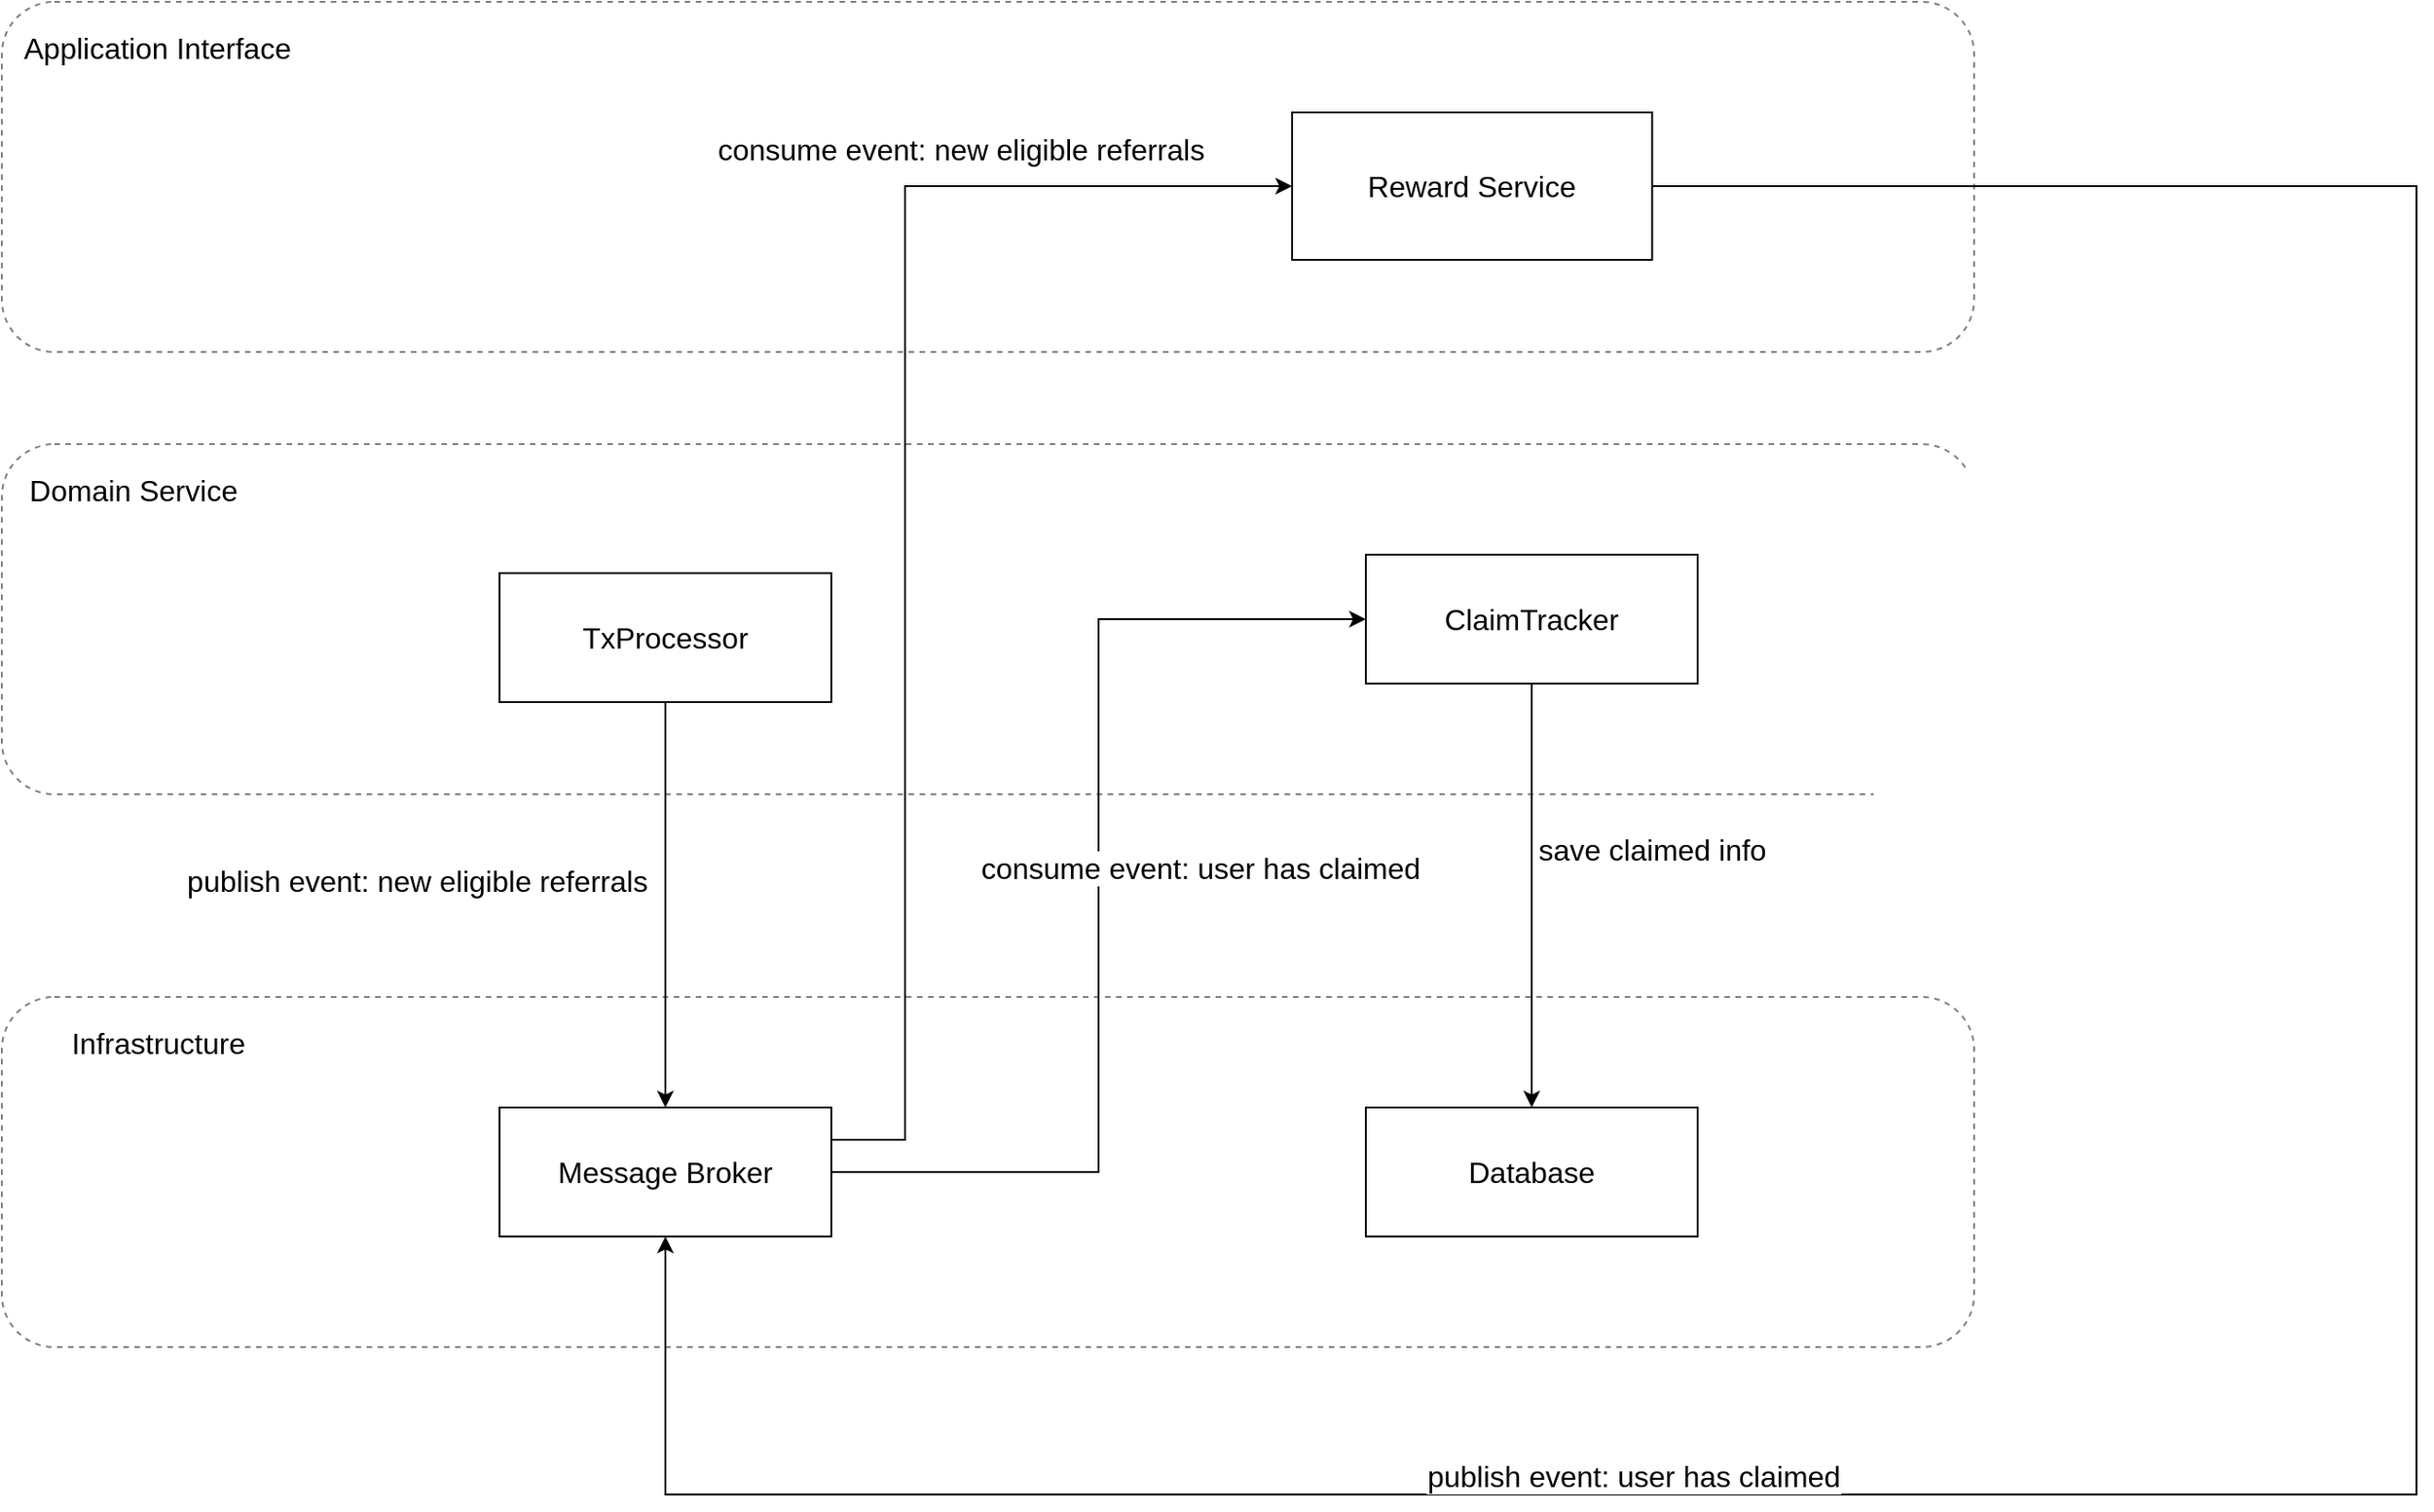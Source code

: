 <mxfile version="18.1.3" type="github">
  <diagram id="YZ2rB1g7LrTlox4dIqGf" name="Page-1">
    <mxGraphModel dx="2581" dy="2071" grid="1" gridSize="10" guides="1" tooltips="1" connect="1" arrows="1" fold="1" page="1" pageScale="1" pageWidth="850" pageHeight="1100" math="0" shadow="0">
      <root>
        <mxCell id="0" />
        <mxCell id="1" parent="0" />
        <mxCell id="9U1QRrA1M3RrbsubNIXX-25" value="" style="group;fontSize=16;" parent="1" vertex="1" connectable="0">
          <mxGeometry x="-130" y="200" width="1128" height="318" as="geometry" />
        </mxCell>
        <mxCell id="9U1QRrA1M3RrbsubNIXX-20" value="" style="rounded=1;whiteSpace=wrap;html=1;fontSize=16;dashed=1;fillOpacity=50;strokeOpacity=50;" parent="9U1QRrA1M3RrbsubNIXX-25" vertex="1">
          <mxGeometry width="1070" height="190" as="geometry" />
        </mxCell>
        <mxCell id="9U1QRrA1M3RrbsubNIXX-24" value="Domain Service" style="text;html=1;strokeColor=none;fillColor=none;align=center;verticalAlign=middle;whiteSpace=wrap;rounded=0;dashed=1;fontSize=16;" parent="9U1QRrA1M3RrbsubNIXX-25" vertex="1">
          <mxGeometry x="8.492" y="10" width="127.381" height="30" as="geometry" />
        </mxCell>
        <mxCell id="9U1QRrA1M3RrbsubNIXX-2" value="TxProcessor" style="rounded=0;whiteSpace=wrap;html=1;fontSize=16;" parent="9U1QRrA1M3RrbsubNIXX-25" vertex="1">
          <mxGeometry x="270" y="70" width="180" height="70" as="geometry" />
        </mxCell>
        <mxCell id="DCo1g2DrOoWNi_xSC4CX-12" value="ClaimTracker" style="rounded=0;whiteSpace=wrap;html=1;fontSize=16;" vertex="1" parent="9U1QRrA1M3RrbsubNIXX-25">
          <mxGeometry x="740" y="60" width="180" height="70" as="geometry" />
        </mxCell>
        <mxCell id="DCo1g2DrOoWNi_xSC4CX-17" value="" style="shape=image;html=1;verticalAlign=top;verticalLabelPosition=bottom;labelBackgroundColor=#ffffff;imageAspect=0;aspect=fixed;image=https://cdn0.iconfinder.com/data/icons/phosphor-regular-vol-3/256/number-circle-one-128.png;fontSize=16;" vertex="1" parent="9U1QRrA1M3RrbsubNIXX-25">
          <mxGeometry x="60" y="220" width="38" height="38" as="geometry" />
        </mxCell>
        <mxCell id="DCo1g2DrOoWNi_xSC4CX-20" value="" style="shape=image;html=1;verticalAlign=top;verticalLabelPosition=bottom;labelBackgroundColor=#ffffff;imageAspect=0;aspect=fixed;image=https://cdn0.iconfinder.com/data/icons/phosphor-regular-vol-3/256/number-circle-four-128.png;fontSize=16;" vertex="1" parent="9U1QRrA1M3RrbsubNIXX-25">
          <mxGeometry x="517" y="182" width="38" height="38" as="geometry" />
        </mxCell>
        <mxCell id="DCo1g2DrOoWNi_xSC4CX-21" value="" style="shape=image;html=1;verticalAlign=top;verticalLabelPosition=bottom;labelBackgroundColor=#ffffff;imageAspect=0;aspect=fixed;image=https://cdn0.iconfinder.com/data/icons/phosphor-regular-vol-3/256/number-circle-five-128.png;fontSize=16;" vertex="1" parent="9U1QRrA1M3RrbsubNIXX-25">
          <mxGeometry x="960" y="210" width="38" height="38" as="geometry" />
        </mxCell>
        <mxCell id="9U1QRrA1M3RrbsubNIXX-23" value="" style="group;fontSize=16;" parent="1" vertex="1" connectable="0">
          <mxGeometry x="-130" y="-40" width="1070" height="190" as="geometry" />
        </mxCell>
        <mxCell id="9U1QRrA1M3RrbsubNIXX-19" value="" style="rounded=1;whiteSpace=wrap;html=1;fontSize=16;dashed=1;fillOpacity=50;strokeOpacity=50;" parent="9U1QRrA1M3RrbsubNIXX-23" vertex="1">
          <mxGeometry width="1070" height="190" as="geometry" />
        </mxCell>
        <mxCell id="9U1QRrA1M3RrbsubNIXX-22" value="Application Interface" style="text;html=1;strokeColor=none;fillColor=none;align=center;verticalAlign=middle;whiteSpace=wrap;rounded=0;dashed=1;fontSize=16;" parent="9U1QRrA1M3RrbsubNIXX-23" vertex="1">
          <mxGeometry x="8.492" y="10" width="152.857" height="30" as="geometry" />
        </mxCell>
        <mxCell id="9U1QRrA1M3RrbsubNIXX-7" value="Reward Service" style="rounded=0;whiteSpace=wrap;html=1;fontSize=16;" parent="9U1QRrA1M3RrbsubNIXX-23" vertex="1">
          <mxGeometry x="700.004" y="60" width="195.317" height="80" as="geometry" />
        </mxCell>
        <mxCell id="DCo1g2DrOoWNi_xSC4CX-18" value="" style="shape=image;html=1;verticalAlign=top;verticalLabelPosition=bottom;labelBackgroundColor=#ffffff;imageAspect=0;aspect=fixed;image=https://cdn0.iconfinder.com/data/icons/phosphor-regular-vol-3/256/number-circle-two-128.png;fontSize=16;" vertex="1" parent="9U1QRrA1M3RrbsubNIXX-23">
          <mxGeometry x="340" y="60" width="38" height="38" as="geometry" />
        </mxCell>
        <mxCell id="9U1QRrA1M3RrbsubNIXX-21" value="" style="rounded=1;whiteSpace=wrap;html=1;fontSize=16;dashed=1;fillOpacity=50;strokeOpacity=50;" parent="1" vertex="1">
          <mxGeometry x="-130" y="500" width="1070" height="190" as="geometry" />
        </mxCell>
        <mxCell id="9U1QRrA1M3RrbsubNIXX-4" value="Database" style="rounded=0;whiteSpace=wrap;html=1;fontSize=16;" parent="1" vertex="1">
          <mxGeometry x="610" y="560" width="180" height="70" as="geometry" />
        </mxCell>
        <mxCell id="DCo1g2DrOoWNi_xSC4CX-13" style="edgeStyle=orthogonalEdgeStyle;rounded=0;orthogonalLoop=1;jettySize=auto;html=1;exitX=1;exitY=0.5;exitDx=0;exitDy=0;entryX=0;entryY=0.5;entryDx=0;entryDy=0;fontSize=16;" edge="1" parent="1" source="9U1QRrA1M3RrbsubNIXX-5" target="DCo1g2DrOoWNi_xSC4CX-12">
          <mxGeometry relative="1" as="geometry" />
        </mxCell>
        <mxCell id="DCo1g2DrOoWNi_xSC4CX-14" value="consume event: user has claimed" style="edgeLabel;html=1;align=center;verticalAlign=middle;resizable=0;points=[];fontSize=16;" vertex="1" connectable="0" parent="DCo1g2DrOoWNi_xSC4CX-13">
          <mxGeometry x="-0.063" y="-1" relative="1" as="geometry">
            <mxPoint x="54" y="-34" as="offset" />
          </mxGeometry>
        </mxCell>
        <mxCell id="DCo1g2DrOoWNi_xSC4CX-15" style="edgeStyle=orthogonalEdgeStyle;rounded=0;orthogonalLoop=1;jettySize=auto;html=1;exitX=1;exitY=0.25;exitDx=0;exitDy=0;entryX=0;entryY=0.5;entryDx=0;entryDy=0;fontSize=16;" edge="1" parent="1" source="9U1QRrA1M3RrbsubNIXX-5" target="9U1QRrA1M3RrbsubNIXX-7">
          <mxGeometry relative="1" as="geometry">
            <Array as="points">
              <mxPoint x="360" y="578" />
              <mxPoint x="360" y="60" />
            </Array>
          </mxGeometry>
        </mxCell>
        <mxCell id="DCo1g2DrOoWNi_xSC4CX-16" value="consume event: new eligible referrals" style="edgeLabel;html=1;align=center;verticalAlign=middle;resizable=0;points=[];fontSize=16;" vertex="1" connectable="0" parent="DCo1g2DrOoWNi_xSC4CX-15">
          <mxGeometry x="0.556" y="4" relative="1" as="geometry">
            <mxPoint x="-10" y="-16" as="offset" />
          </mxGeometry>
        </mxCell>
        <mxCell id="9U1QRrA1M3RrbsubNIXX-5" value="Message Broker" style="rounded=0;whiteSpace=wrap;html=1;fontSize=16;" parent="1" vertex="1">
          <mxGeometry x="140" y="560" width="180" height="70" as="geometry" />
        </mxCell>
        <mxCell id="9U1QRrA1M3RrbsubNIXX-26" value="Infrastructure" style="text;html=1;strokeColor=none;fillColor=none;align=center;verticalAlign=middle;whiteSpace=wrap;rounded=0;dashed=1;fontSize=16;" parent="1" vertex="1">
          <mxGeometry x="-110" y="510" width="130" height="30" as="geometry" />
        </mxCell>
        <mxCell id="DCo1g2DrOoWNi_xSC4CX-1" style="edgeStyle=orthogonalEdgeStyle;rounded=0;orthogonalLoop=1;jettySize=auto;html=1;exitX=0.5;exitY=1;exitDx=0;exitDy=0;entryX=0.5;entryY=0;entryDx=0;entryDy=0;fontSize=16;" edge="1" parent="1" source="9U1QRrA1M3RrbsubNIXX-2" target="9U1QRrA1M3RrbsubNIXX-5">
          <mxGeometry relative="1" as="geometry" />
        </mxCell>
        <mxCell id="DCo1g2DrOoWNi_xSC4CX-4" value="publish event: new eligible referrals" style="edgeLabel;html=1;align=center;verticalAlign=middle;resizable=0;points=[];fontSize=16;" vertex="1" connectable="0" parent="DCo1g2DrOoWNi_xSC4CX-1">
          <mxGeometry x="-0.118" relative="1" as="geometry">
            <mxPoint x="-135" as="offset" />
          </mxGeometry>
        </mxCell>
        <mxCell id="DCo1g2DrOoWNi_xSC4CX-6" style="edgeStyle=orthogonalEdgeStyle;rounded=0;orthogonalLoop=1;jettySize=auto;html=1;entryX=0.5;entryY=1;entryDx=0;entryDy=0;fontSize=16;" edge="1" parent="1" source="9U1QRrA1M3RrbsubNIXX-7" target="9U1QRrA1M3RrbsubNIXX-5">
          <mxGeometry relative="1" as="geometry">
            <Array as="points">
              <mxPoint x="1180" y="60" />
              <mxPoint x="1180" y="770" />
              <mxPoint x="230" y="770" />
            </Array>
          </mxGeometry>
        </mxCell>
        <mxCell id="DCo1g2DrOoWNi_xSC4CX-7" value="publish event: user has claimed" style="edgeLabel;html=1;align=center;verticalAlign=middle;resizable=0;points=[];fontSize=16;" vertex="1" connectable="0" parent="DCo1g2DrOoWNi_xSC4CX-6">
          <mxGeometry x="0.574" relative="1" as="geometry">
            <mxPoint x="193" y="-10" as="offset" />
          </mxGeometry>
        </mxCell>
        <mxCell id="DCo1g2DrOoWNi_xSC4CX-10" style="edgeStyle=orthogonalEdgeStyle;rounded=0;orthogonalLoop=1;jettySize=auto;html=1;exitX=0.5;exitY=1;exitDx=0;exitDy=0;entryX=0.5;entryY=0;entryDx=0;entryDy=0;fontSize=16;" edge="1" parent="1" source="DCo1g2DrOoWNi_xSC4CX-12" target="9U1QRrA1M3RrbsubNIXX-4">
          <mxGeometry relative="1" as="geometry" />
        </mxCell>
        <mxCell id="DCo1g2DrOoWNi_xSC4CX-11" value="save claimed info" style="edgeLabel;html=1;align=center;verticalAlign=middle;resizable=0;points=[];fontSize=16;" vertex="1" connectable="0" parent="DCo1g2DrOoWNi_xSC4CX-10">
          <mxGeometry x="-0.317" y="1" relative="1" as="geometry">
            <mxPoint x="64" y="11" as="offset" />
          </mxGeometry>
        </mxCell>
        <mxCell id="DCo1g2DrOoWNi_xSC4CX-19" value="" style="shape=image;html=1;verticalAlign=top;verticalLabelPosition=bottom;labelBackgroundColor=#ffffff;imageAspect=0;aspect=fixed;image=https://cdn0.iconfinder.com/data/icons/phosphor-regular-vol-3/256/number-circle-three-128.png;fontSize=16;" vertex="1" parent="1">
          <mxGeometry x="610" y="740" width="32" height="32" as="geometry" />
        </mxCell>
      </root>
    </mxGraphModel>
  </diagram>
</mxfile>
